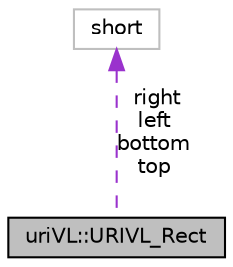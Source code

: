 digraph "uriVL::URIVL_Rect"
{
  edge [fontname="Helvetica",fontsize="10",labelfontname="Helvetica",labelfontsize="10"];
  node [fontname="Helvetica",fontsize="10",shape=record];
  Node1 [label="uriVL::URIVL_Rect",height=0.2,width=0.4,color="black", fillcolor="grey75", style="filled", fontcolor="black"];
  Node2 -> Node1 [dir="back",color="darkorchid3",fontsize="10",style="dashed",label=" right\nleft\nbottom\ntop" ,fontname="Helvetica"];
  Node2 [label="short",height=0.2,width=0.4,color="grey75", fillcolor="white", style="filled"];
}
